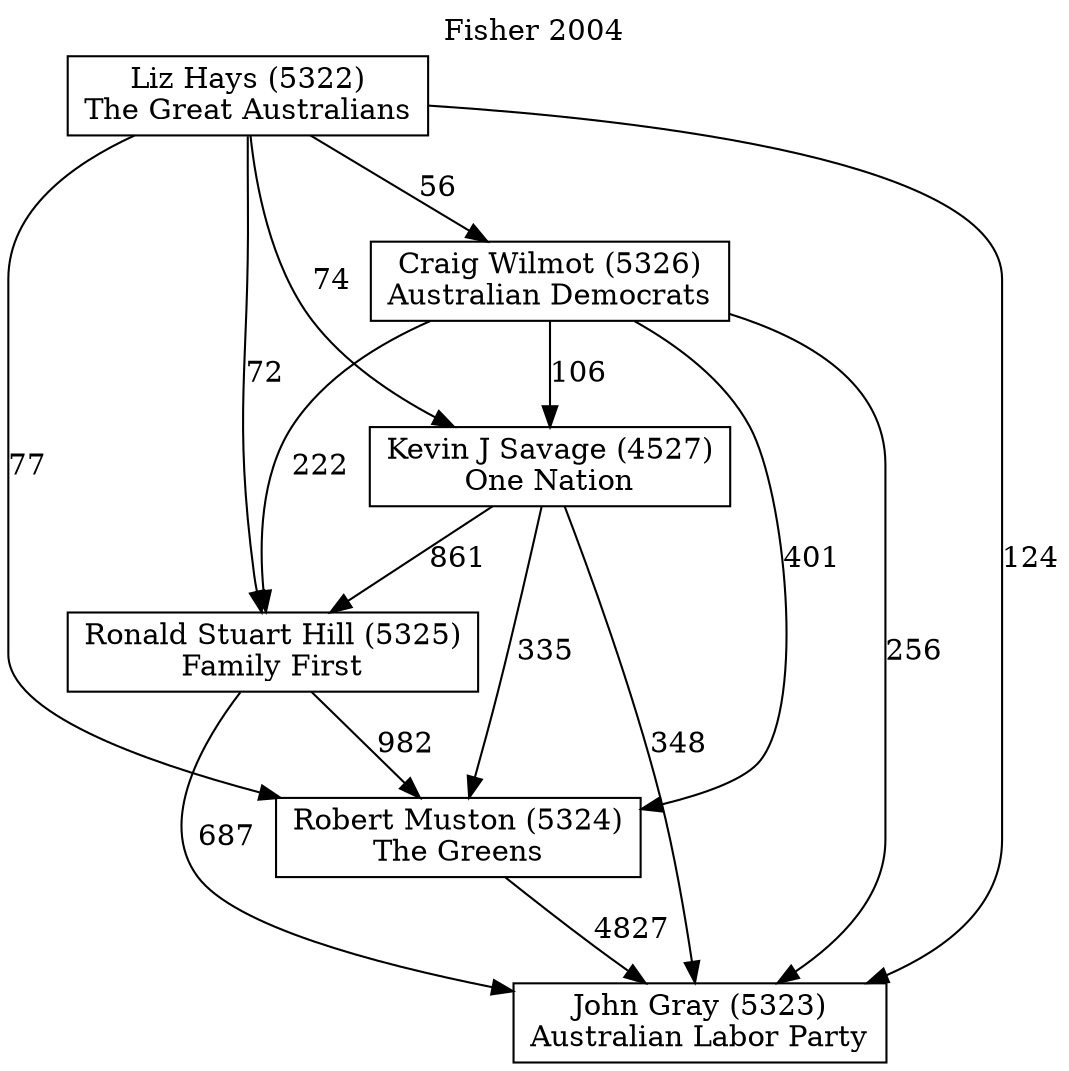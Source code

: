 // House preference flow
digraph "John Gray (5323)_Fisher_2004" {
	graph [label="Fisher 2004" labelloc=t mclimit=10]
	node [shape=box]
	"Craig Wilmot (5326)" [label="Craig Wilmot (5326)
Australian Democrats"]
	"John Gray (5323)" [label="John Gray (5323)
Australian Labor Party"]
	"Kevin J Savage (4527)" [label="Kevin J Savage (4527)
One Nation"]
	"Liz Hays (5322)" [label="Liz Hays (5322)
The Great Australians"]
	"Robert Muston (5324)" [label="Robert Muston (5324)
The Greens"]
	"Ronald Stuart Hill (5325)" [label="Ronald Stuart Hill (5325)
Family First"]
	"Craig Wilmot (5326)" -> "John Gray (5323)" [label=256]
	"Craig Wilmot (5326)" -> "Kevin J Savage (4527)" [label=106]
	"Craig Wilmot (5326)" -> "Robert Muston (5324)" [label=401]
	"Craig Wilmot (5326)" -> "Ronald Stuart Hill (5325)" [label=222]
	"Kevin J Savage (4527)" -> "John Gray (5323)" [label=348]
	"Kevin J Savage (4527)" -> "Robert Muston (5324)" [label=335]
	"Kevin J Savage (4527)" -> "Ronald Stuart Hill (5325)" [label=861]
	"Liz Hays (5322)" -> "Craig Wilmot (5326)" [label=56]
	"Liz Hays (5322)" -> "John Gray (5323)" [label=124]
	"Liz Hays (5322)" -> "Kevin J Savage (4527)" [label=74]
	"Liz Hays (5322)" -> "Robert Muston (5324)" [label=77]
	"Liz Hays (5322)" -> "Ronald Stuart Hill (5325)" [label=72]
	"Robert Muston (5324)" -> "John Gray (5323)" [label=4827]
	"Ronald Stuart Hill (5325)" -> "John Gray (5323)" [label=687]
	"Ronald Stuart Hill (5325)" -> "Robert Muston (5324)" [label=982]
}
